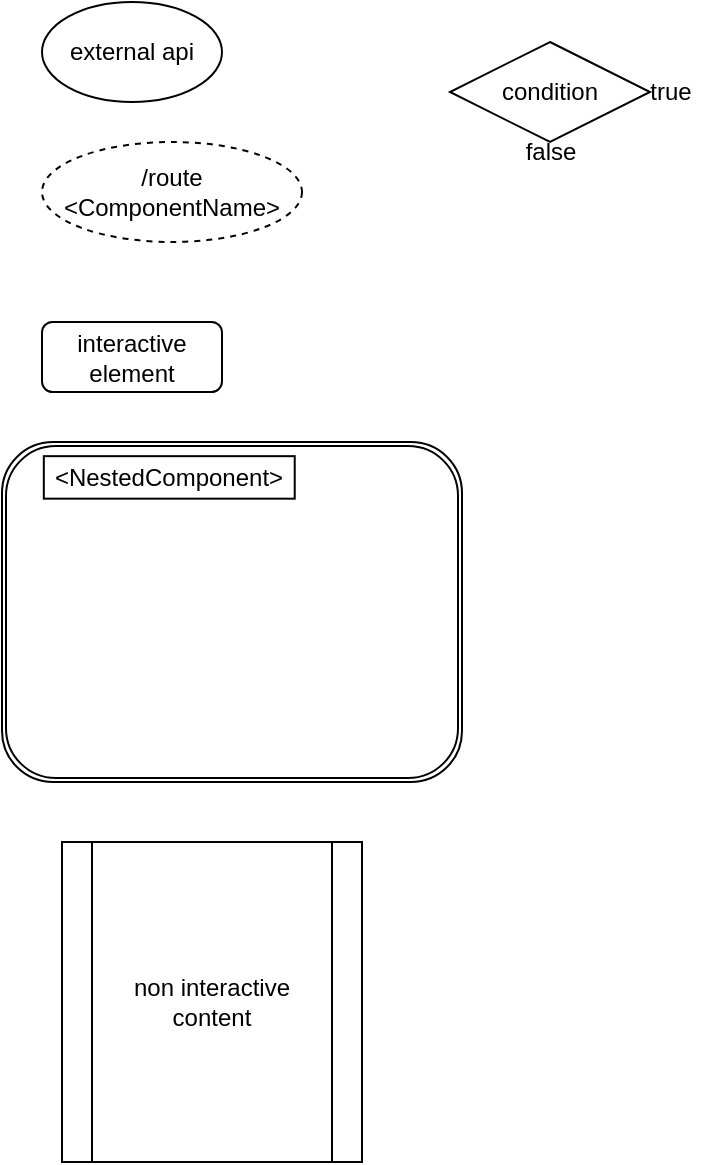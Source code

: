 <mxfile>
    <diagram id="ho2o-1g2pbGaYwQHvWm9" name="Page-1">
        <mxGraphModel dx="1154" dy="510" grid="1" gridSize="10" guides="1" tooltips="1" connect="1" arrows="1" fold="1" page="1" pageScale="1" pageWidth="827" pageHeight="1169" math="0" shadow="0">
            <root>
                <mxCell id="0"/>
                <mxCell id="1" parent="0"/>
                <mxCell id="2" value="/route&lt;br&gt;&amp;lt;ComponentName&amp;gt;" style="ellipse;whiteSpace=wrap;html=1;dashed=1;" parent="1" vertex="1">
                    <mxGeometry x="80" y="420" width="130" height="50" as="geometry"/>
                </mxCell>
                <mxCell id="3" value="interactive element" style="rounded=1;whiteSpace=wrap;html=1;" parent="1" vertex="1">
                    <mxGeometry x="80" y="510" width="90" height="35" as="geometry"/>
                </mxCell>
                <mxCell id="4" value="external api" style="ellipse;whiteSpace=wrap;html=1;" parent="1" vertex="1">
                    <mxGeometry x="80" y="350" width="90" height="50" as="geometry"/>
                </mxCell>
                <mxCell id="7" value="" style="group" parent="1" vertex="1" connectable="0">
                    <mxGeometry x="60" y="570" width="230" height="170" as="geometry"/>
                </mxCell>
                <mxCell id="5" value="" style="shape=ext;double=1;rounded=1;whiteSpace=wrap;html=1;" parent="7" vertex="1">
                    <mxGeometry width="230" height="170" as="geometry"/>
                </mxCell>
                <mxCell id="6" value="&amp;lt;NestedComponent&amp;gt;" style="rounded=0;whiteSpace=wrap;html=1;" parent="7" vertex="1">
                    <mxGeometry x="20.909" y="7.083" width="125.455" height="21.25" as="geometry"/>
                </mxCell>
                <mxCell id="8" value="non interactive&lt;br&gt;content" style="shape=process;whiteSpace=wrap;html=1;backgroundOutline=1;" vertex="1" parent="1">
                    <mxGeometry x="90" y="770" width="150" height="160" as="geometry"/>
                </mxCell>
                <mxCell id="9" value="" style="group" vertex="1" connectable="0" parent="1">
                    <mxGeometry x="284" y="370" width="130" height="70" as="geometry"/>
                </mxCell>
                <mxCell id="10" value="condition" style="rhombus;whiteSpace=wrap;html=1;" vertex="1" parent="9">
                    <mxGeometry width="100" height="50" as="geometry"/>
                </mxCell>
                <mxCell id="11" value="false" style="text;html=1;align=center;verticalAlign=middle;resizable=0;points=[];autosize=1;strokeColor=none;fillColor=none;" vertex="1" parent="9">
                    <mxGeometry x="25" y="40" width="50" height="30" as="geometry"/>
                </mxCell>
                <mxCell id="12" value="true" style="text;html=1;align=center;verticalAlign=middle;resizable=0;points=[];autosize=1;strokeColor=none;fillColor=none;" vertex="1" parent="9">
                    <mxGeometry x="90" y="10" width="40" height="30" as="geometry"/>
                </mxCell>
            </root>
        </mxGraphModel>
    </diagram>
</mxfile>